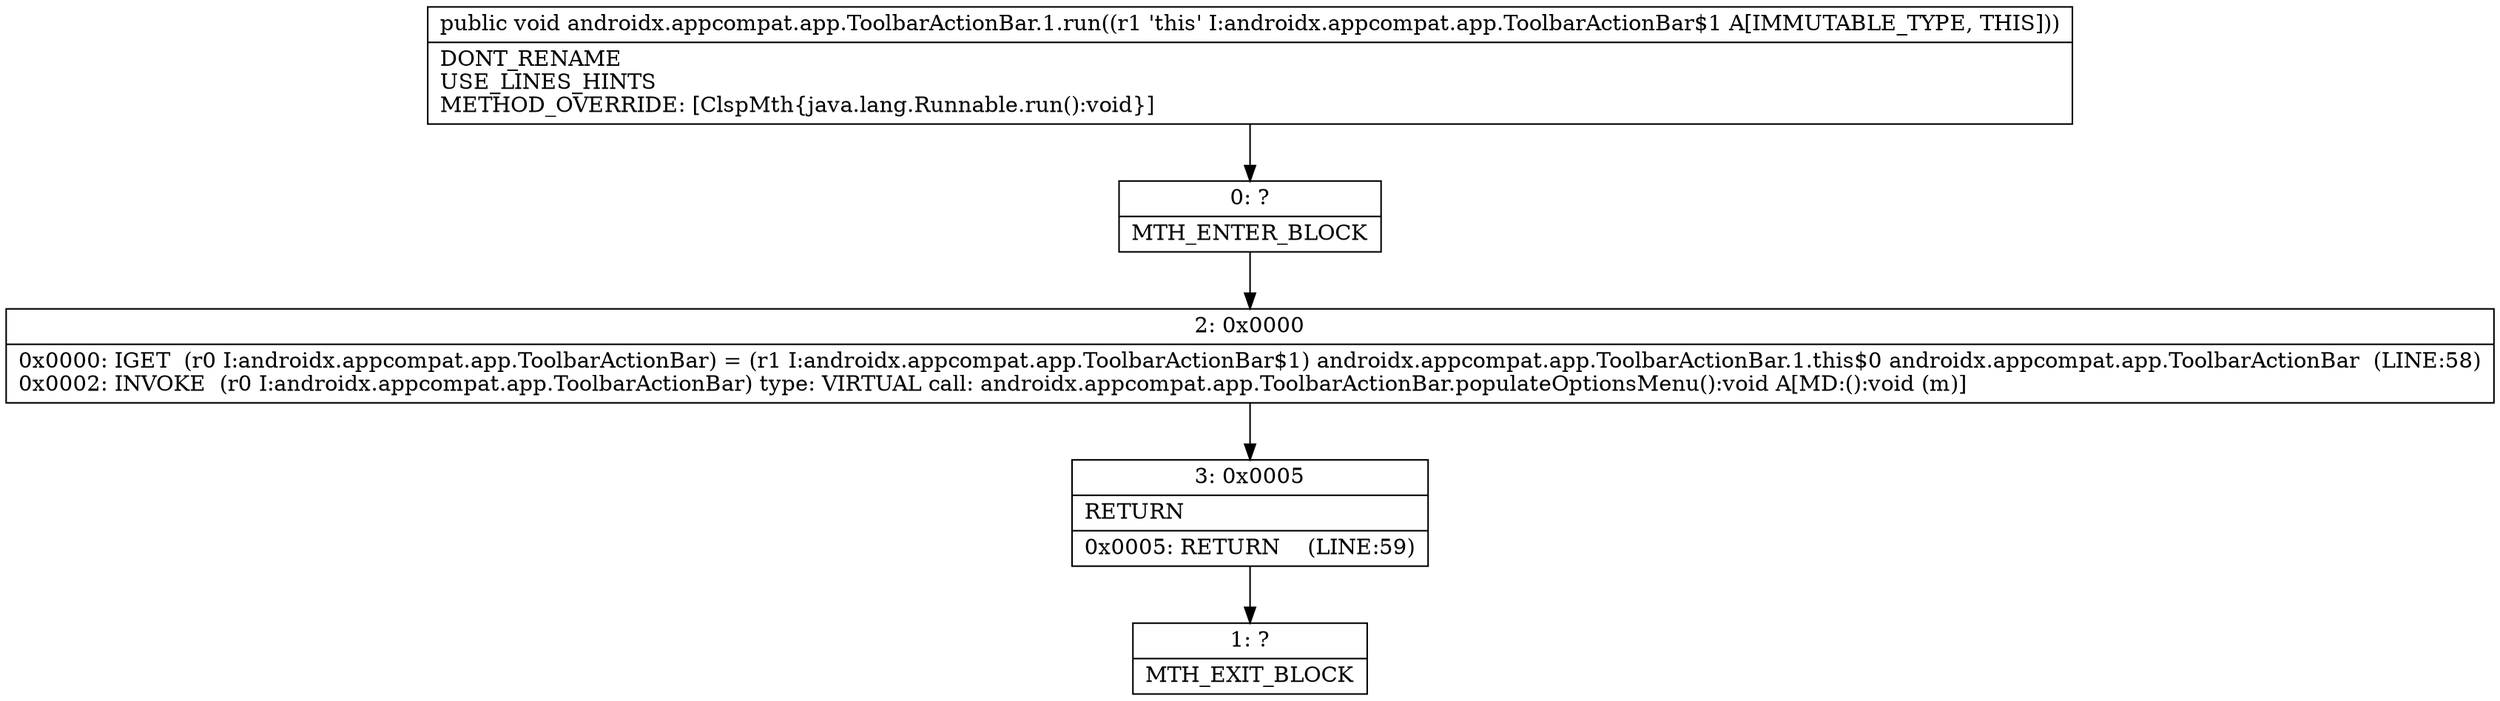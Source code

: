 digraph "CFG forandroidx.appcompat.app.ToolbarActionBar.1.run()V" {
Node_0 [shape=record,label="{0\:\ ?|MTH_ENTER_BLOCK\l}"];
Node_2 [shape=record,label="{2\:\ 0x0000|0x0000: IGET  (r0 I:androidx.appcompat.app.ToolbarActionBar) = (r1 I:androidx.appcompat.app.ToolbarActionBar$1) androidx.appcompat.app.ToolbarActionBar.1.this$0 androidx.appcompat.app.ToolbarActionBar  (LINE:58)\l0x0002: INVOKE  (r0 I:androidx.appcompat.app.ToolbarActionBar) type: VIRTUAL call: androidx.appcompat.app.ToolbarActionBar.populateOptionsMenu():void A[MD:():void (m)]\l}"];
Node_3 [shape=record,label="{3\:\ 0x0005|RETURN\l|0x0005: RETURN    (LINE:59)\l}"];
Node_1 [shape=record,label="{1\:\ ?|MTH_EXIT_BLOCK\l}"];
MethodNode[shape=record,label="{public void androidx.appcompat.app.ToolbarActionBar.1.run((r1 'this' I:androidx.appcompat.app.ToolbarActionBar$1 A[IMMUTABLE_TYPE, THIS]))  | DONT_RENAME\lUSE_LINES_HINTS\lMETHOD_OVERRIDE: [ClspMth\{java.lang.Runnable.run():void\}]\l}"];
MethodNode -> Node_0;Node_0 -> Node_2;
Node_2 -> Node_3;
Node_3 -> Node_1;
}

